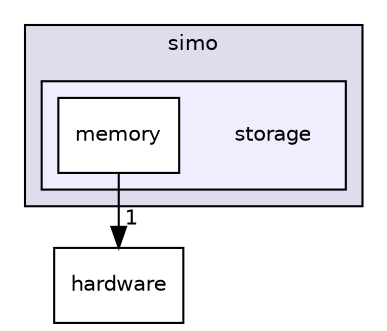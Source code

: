 digraph "core/include/simo/storage" {
  compound=true
  node [ fontsize="10", fontname="Helvetica"];
  edge [ labelfontsize="10", labelfontname="Helvetica"];
  subgraph clusterdir_eb293059644a82a490cf75e36ed4597e {
    graph [ bgcolor="#ddddee", pencolor="black", label="simo" fontname="Helvetica", fontsize="10", URL="dir_eb293059644a82a490cf75e36ed4597e.html"]
  subgraph clusterdir_2c203a4cf206be49b0d957ecead522f3 {
    graph [ bgcolor="#eeeeff", pencolor="black", label="" URL="dir_2c203a4cf206be49b0d957ecead522f3.html"];
    dir_2c203a4cf206be49b0d957ecead522f3 [shape=plaintext label="storage"];
    dir_e71ba9a583ca174ca688eb59f429c8e8 [shape=box label="memory" color="black" fillcolor="white" style="filled" URL="dir_e71ba9a583ca174ca688eb59f429c8e8.html"];
  }
  }
  dir_2fbf62330853db8854ddd88dde5ea014 [shape=box label="hardware" URL="dir_2fbf62330853db8854ddd88dde5ea014.html"];
  dir_e71ba9a583ca174ca688eb59f429c8e8->dir_2fbf62330853db8854ddd88dde5ea014 [headlabel="1", labeldistance=1.5 headhref="dir_000007_000005.html"];
}
